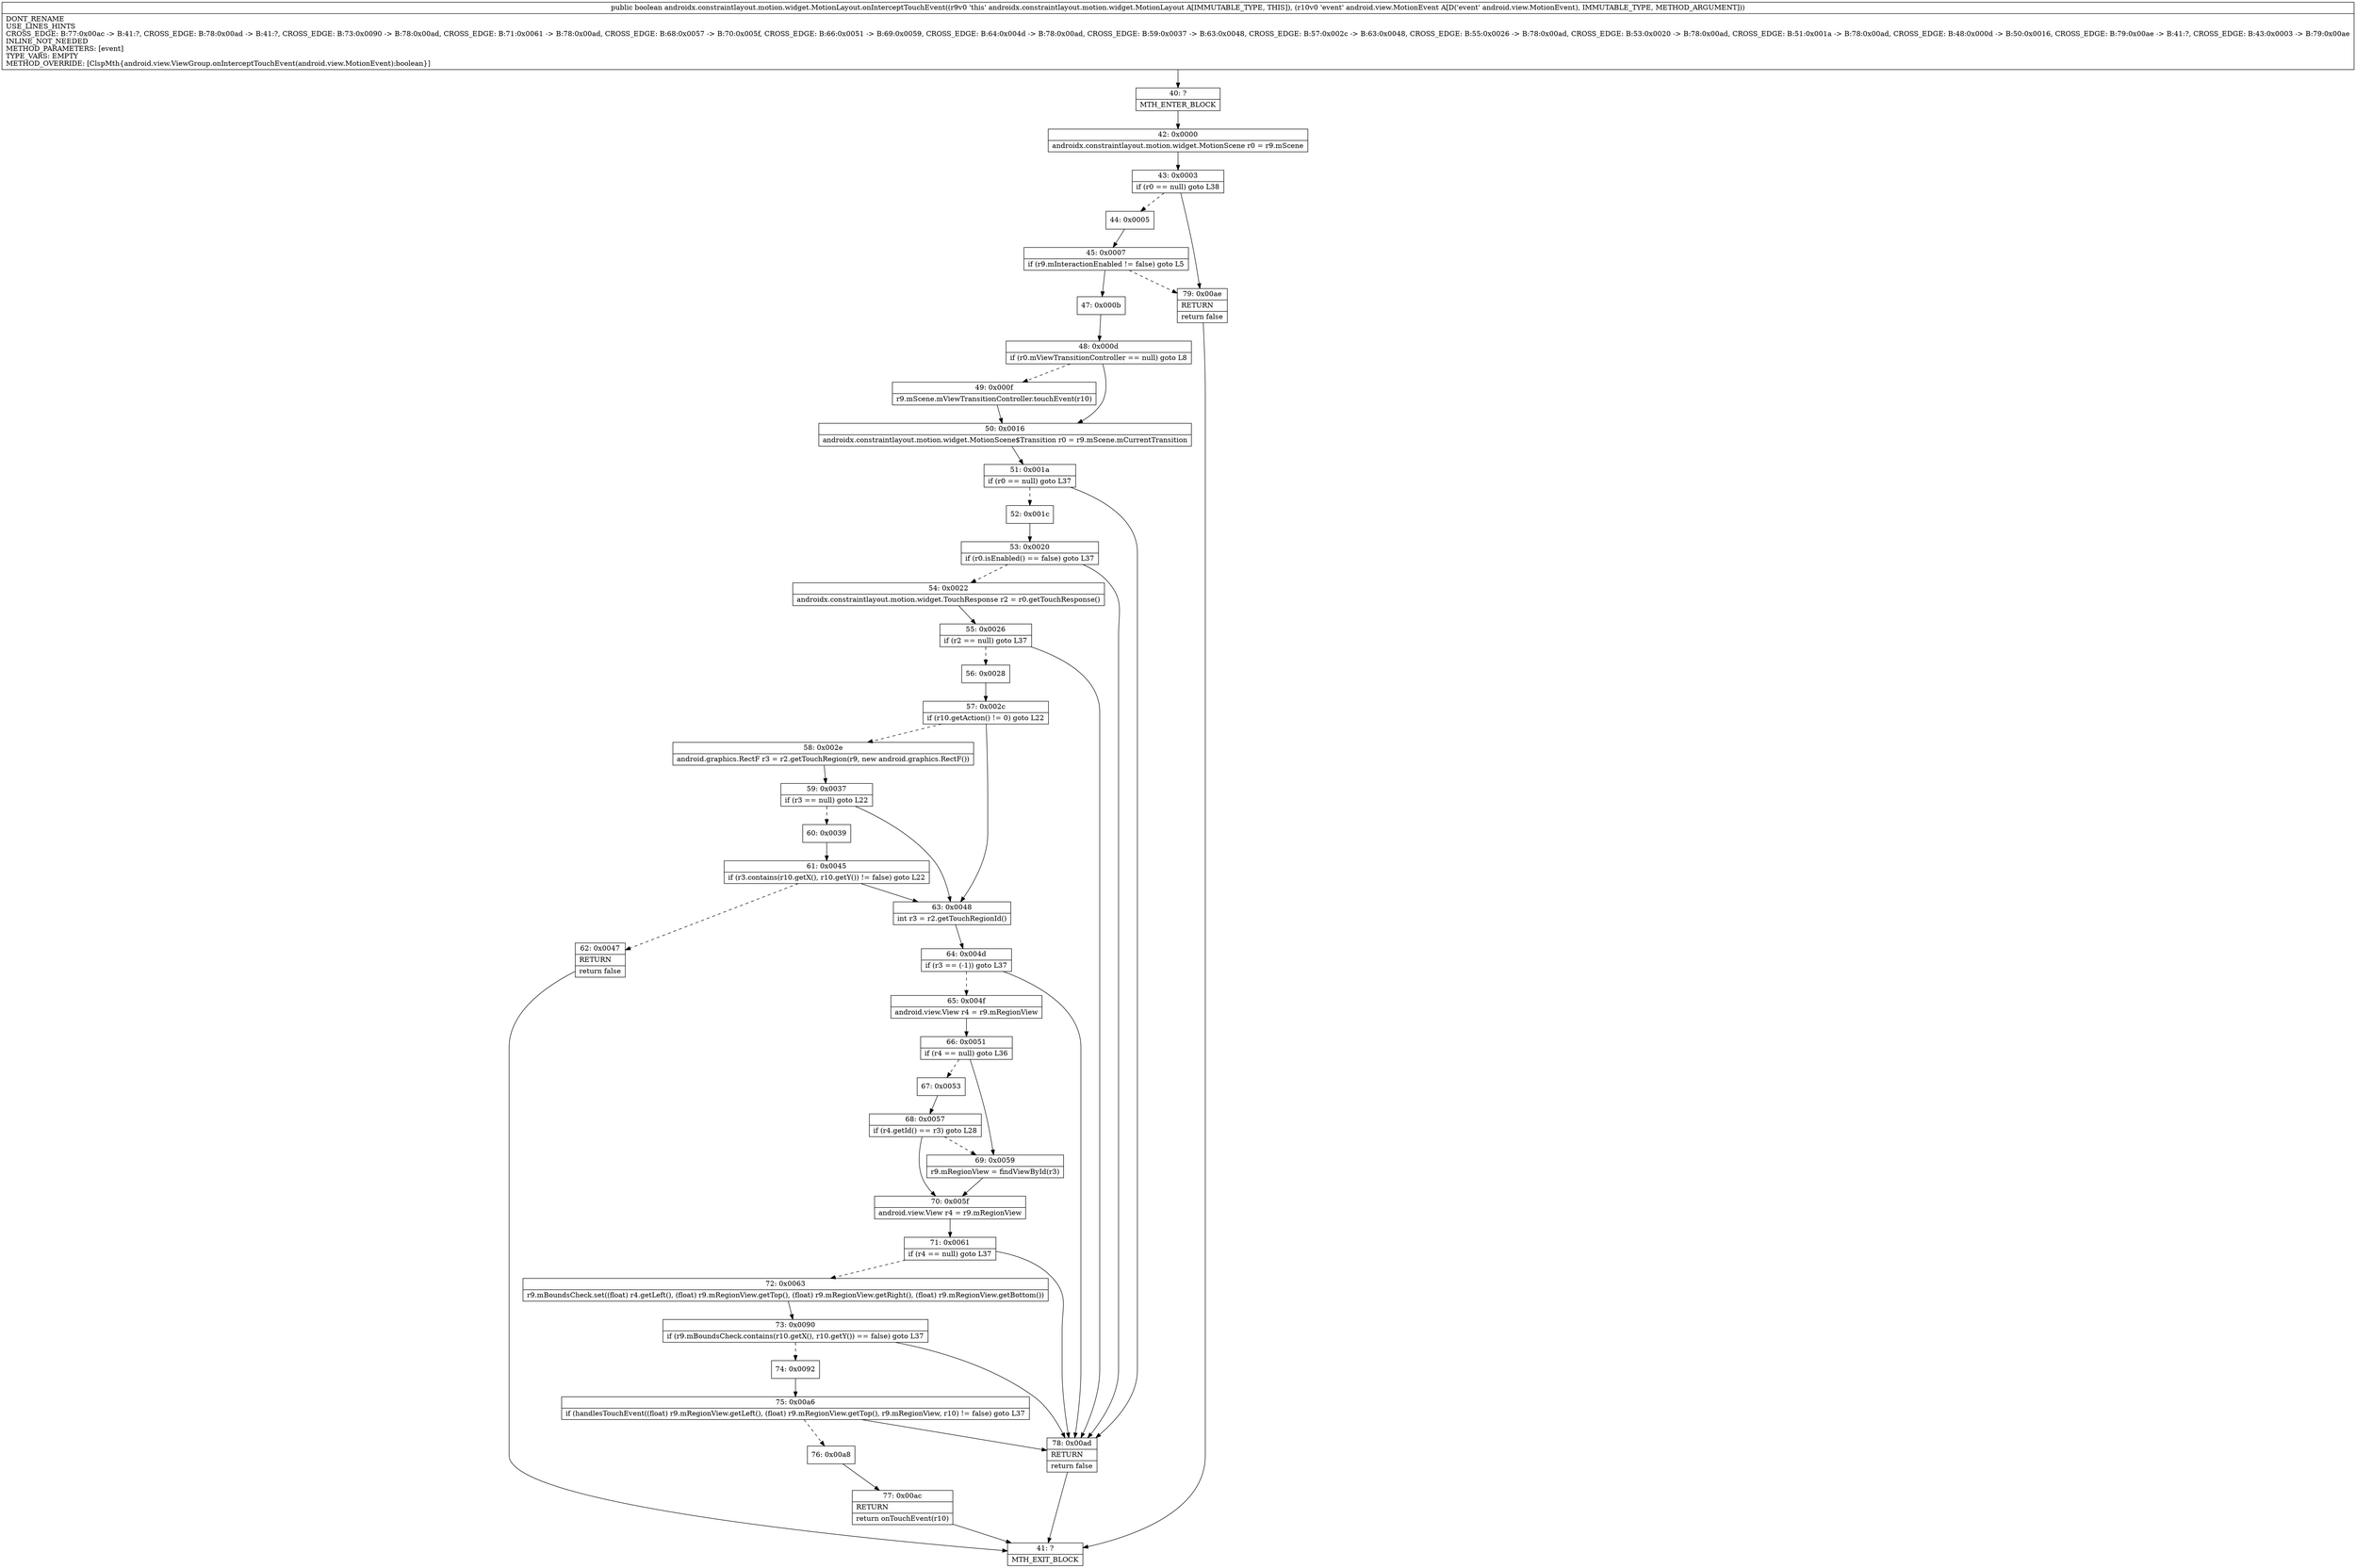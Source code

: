 digraph "CFG forandroidx.constraintlayout.motion.widget.MotionLayout.onInterceptTouchEvent(Landroid\/view\/MotionEvent;)Z" {
Node_40 [shape=record,label="{40\:\ ?|MTH_ENTER_BLOCK\l}"];
Node_42 [shape=record,label="{42\:\ 0x0000|androidx.constraintlayout.motion.widget.MotionScene r0 = r9.mScene\l}"];
Node_43 [shape=record,label="{43\:\ 0x0003|if (r0 == null) goto L38\l}"];
Node_44 [shape=record,label="{44\:\ 0x0005}"];
Node_45 [shape=record,label="{45\:\ 0x0007|if (r9.mInteractionEnabled != false) goto L5\l}"];
Node_47 [shape=record,label="{47\:\ 0x000b}"];
Node_48 [shape=record,label="{48\:\ 0x000d|if (r0.mViewTransitionController == null) goto L8\l}"];
Node_49 [shape=record,label="{49\:\ 0x000f|r9.mScene.mViewTransitionController.touchEvent(r10)\l}"];
Node_50 [shape=record,label="{50\:\ 0x0016|androidx.constraintlayout.motion.widget.MotionScene$Transition r0 = r9.mScene.mCurrentTransition\l}"];
Node_51 [shape=record,label="{51\:\ 0x001a|if (r0 == null) goto L37\l}"];
Node_52 [shape=record,label="{52\:\ 0x001c}"];
Node_53 [shape=record,label="{53\:\ 0x0020|if (r0.isEnabled() == false) goto L37\l}"];
Node_54 [shape=record,label="{54\:\ 0x0022|androidx.constraintlayout.motion.widget.TouchResponse r2 = r0.getTouchResponse()\l}"];
Node_55 [shape=record,label="{55\:\ 0x0026|if (r2 == null) goto L37\l}"];
Node_56 [shape=record,label="{56\:\ 0x0028}"];
Node_57 [shape=record,label="{57\:\ 0x002c|if (r10.getAction() != 0) goto L22\l}"];
Node_58 [shape=record,label="{58\:\ 0x002e|android.graphics.RectF r3 = r2.getTouchRegion(r9, new android.graphics.RectF())\l}"];
Node_59 [shape=record,label="{59\:\ 0x0037|if (r3 == null) goto L22\l}"];
Node_60 [shape=record,label="{60\:\ 0x0039}"];
Node_61 [shape=record,label="{61\:\ 0x0045|if (r3.contains(r10.getX(), r10.getY()) != false) goto L22\l}"];
Node_62 [shape=record,label="{62\:\ 0x0047|RETURN\l|return false\l}"];
Node_41 [shape=record,label="{41\:\ ?|MTH_EXIT_BLOCK\l}"];
Node_63 [shape=record,label="{63\:\ 0x0048|int r3 = r2.getTouchRegionId()\l}"];
Node_64 [shape=record,label="{64\:\ 0x004d|if (r3 == (\-1)) goto L37\l}"];
Node_65 [shape=record,label="{65\:\ 0x004f|android.view.View r4 = r9.mRegionView\l}"];
Node_66 [shape=record,label="{66\:\ 0x0051|if (r4 == null) goto L36\l}"];
Node_67 [shape=record,label="{67\:\ 0x0053}"];
Node_68 [shape=record,label="{68\:\ 0x0057|if (r4.getId() == r3) goto L28\l}"];
Node_70 [shape=record,label="{70\:\ 0x005f|android.view.View r4 = r9.mRegionView\l}"];
Node_71 [shape=record,label="{71\:\ 0x0061|if (r4 == null) goto L37\l}"];
Node_72 [shape=record,label="{72\:\ 0x0063|r9.mBoundsCheck.set((float) r4.getLeft(), (float) r9.mRegionView.getTop(), (float) r9.mRegionView.getRight(), (float) r9.mRegionView.getBottom())\l}"];
Node_73 [shape=record,label="{73\:\ 0x0090|if (r9.mBoundsCheck.contains(r10.getX(), r10.getY()) == false) goto L37\l}"];
Node_74 [shape=record,label="{74\:\ 0x0092}"];
Node_75 [shape=record,label="{75\:\ 0x00a6|if (handlesTouchEvent((float) r9.mRegionView.getLeft(), (float) r9.mRegionView.getTop(), r9.mRegionView, r10) != false) goto L37\l}"];
Node_76 [shape=record,label="{76\:\ 0x00a8}"];
Node_77 [shape=record,label="{77\:\ 0x00ac|RETURN\l|return onTouchEvent(r10)\l}"];
Node_69 [shape=record,label="{69\:\ 0x0059|r9.mRegionView = findViewById(r3)\l}"];
Node_78 [shape=record,label="{78\:\ 0x00ad|RETURN\l|return false\l}"];
Node_79 [shape=record,label="{79\:\ 0x00ae|RETURN\l|return false\l}"];
MethodNode[shape=record,label="{public boolean androidx.constraintlayout.motion.widget.MotionLayout.onInterceptTouchEvent((r9v0 'this' androidx.constraintlayout.motion.widget.MotionLayout A[IMMUTABLE_TYPE, THIS]), (r10v0 'event' android.view.MotionEvent A[D('event' android.view.MotionEvent), IMMUTABLE_TYPE, METHOD_ARGUMENT]))  | DONT_RENAME\lUSE_LINES_HINTS\lCROSS_EDGE: B:77:0x00ac \-\> B:41:?, CROSS_EDGE: B:78:0x00ad \-\> B:41:?, CROSS_EDGE: B:73:0x0090 \-\> B:78:0x00ad, CROSS_EDGE: B:71:0x0061 \-\> B:78:0x00ad, CROSS_EDGE: B:68:0x0057 \-\> B:70:0x005f, CROSS_EDGE: B:66:0x0051 \-\> B:69:0x0059, CROSS_EDGE: B:64:0x004d \-\> B:78:0x00ad, CROSS_EDGE: B:59:0x0037 \-\> B:63:0x0048, CROSS_EDGE: B:57:0x002c \-\> B:63:0x0048, CROSS_EDGE: B:55:0x0026 \-\> B:78:0x00ad, CROSS_EDGE: B:53:0x0020 \-\> B:78:0x00ad, CROSS_EDGE: B:51:0x001a \-\> B:78:0x00ad, CROSS_EDGE: B:48:0x000d \-\> B:50:0x0016, CROSS_EDGE: B:79:0x00ae \-\> B:41:?, CROSS_EDGE: B:43:0x0003 \-\> B:79:0x00ae\lINLINE_NOT_NEEDED\lMETHOD_PARAMETERS: [event]\lTYPE_VARS: EMPTY\lMETHOD_OVERRIDE: [ClspMth\{android.view.ViewGroup.onInterceptTouchEvent(android.view.MotionEvent):boolean\}]\l}"];
MethodNode -> Node_40;Node_40 -> Node_42;
Node_42 -> Node_43;
Node_43 -> Node_44[style=dashed];
Node_43 -> Node_79;
Node_44 -> Node_45;
Node_45 -> Node_47;
Node_45 -> Node_79[style=dashed];
Node_47 -> Node_48;
Node_48 -> Node_49[style=dashed];
Node_48 -> Node_50;
Node_49 -> Node_50;
Node_50 -> Node_51;
Node_51 -> Node_52[style=dashed];
Node_51 -> Node_78;
Node_52 -> Node_53;
Node_53 -> Node_54[style=dashed];
Node_53 -> Node_78;
Node_54 -> Node_55;
Node_55 -> Node_56[style=dashed];
Node_55 -> Node_78;
Node_56 -> Node_57;
Node_57 -> Node_58[style=dashed];
Node_57 -> Node_63;
Node_58 -> Node_59;
Node_59 -> Node_60[style=dashed];
Node_59 -> Node_63;
Node_60 -> Node_61;
Node_61 -> Node_62[style=dashed];
Node_61 -> Node_63;
Node_62 -> Node_41;
Node_63 -> Node_64;
Node_64 -> Node_65[style=dashed];
Node_64 -> Node_78;
Node_65 -> Node_66;
Node_66 -> Node_67[style=dashed];
Node_66 -> Node_69;
Node_67 -> Node_68;
Node_68 -> Node_69[style=dashed];
Node_68 -> Node_70;
Node_70 -> Node_71;
Node_71 -> Node_72[style=dashed];
Node_71 -> Node_78;
Node_72 -> Node_73;
Node_73 -> Node_74[style=dashed];
Node_73 -> Node_78;
Node_74 -> Node_75;
Node_75 -> Node_76[style=dashed];
Node_75 -> Node_78;
Node_76 -> Node_77;
Node_77 -> Node_41;
Node_69 -> Node_70;
Node_78 -> Node_41;
Node_79 -> Node_41;
}

